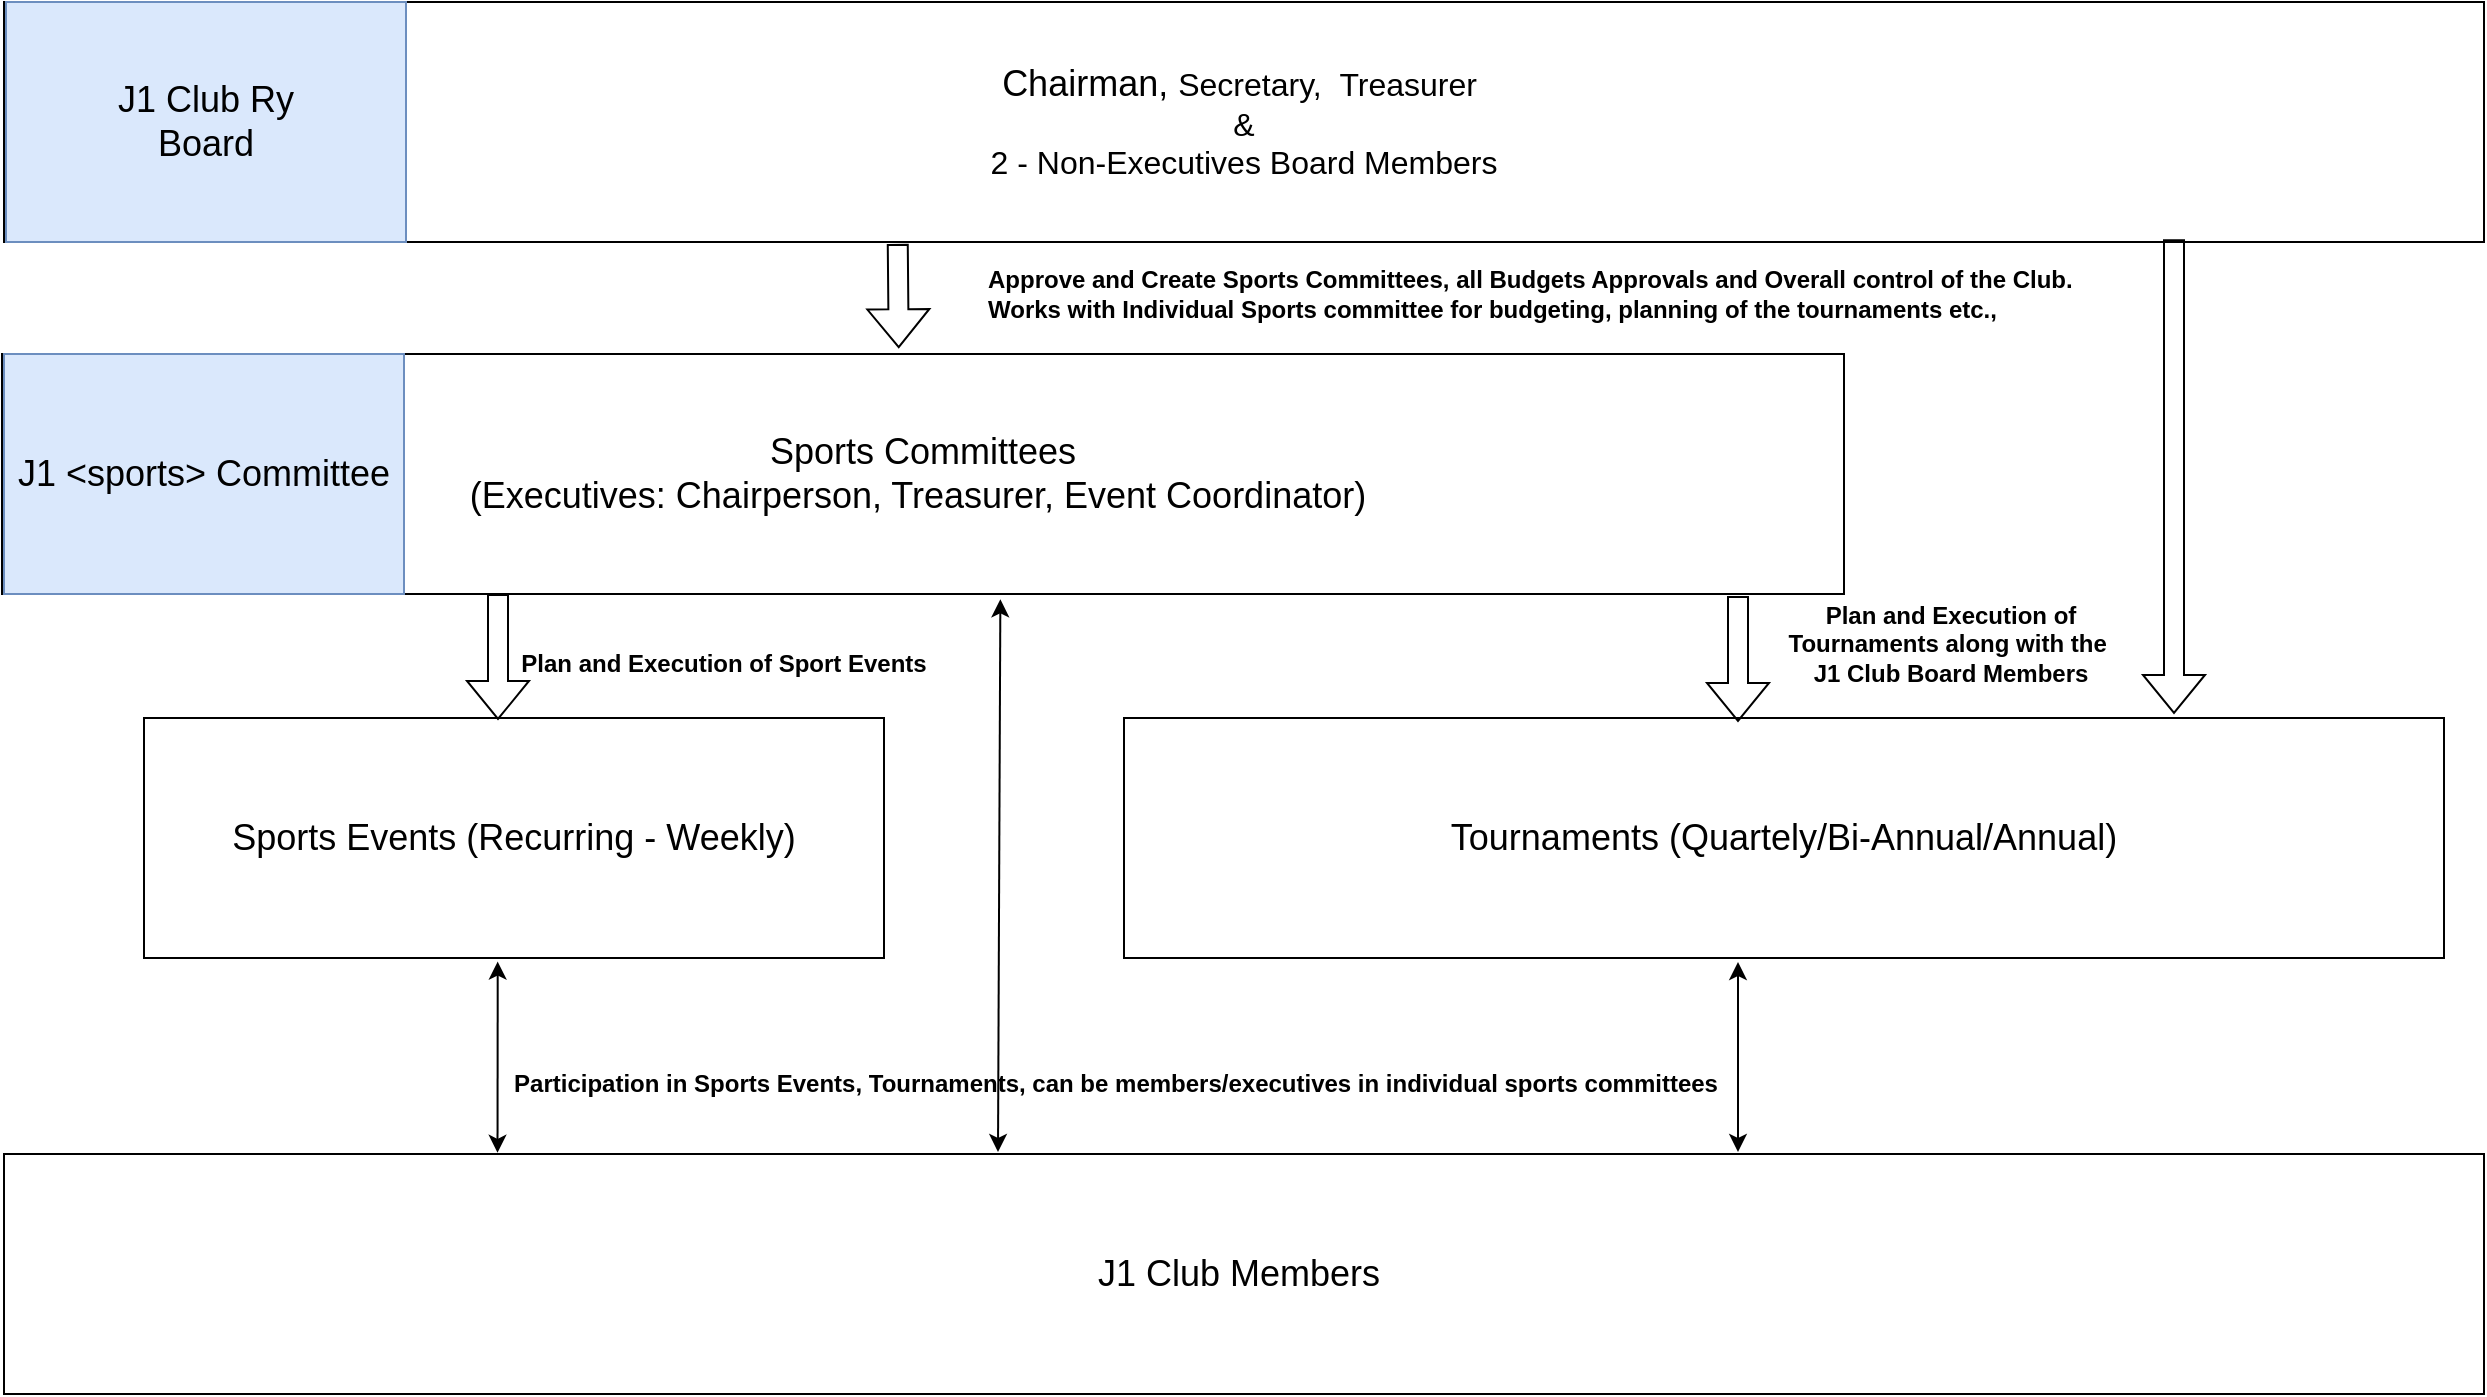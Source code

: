 <mxfile>
    <diagram name="Page-1" id="8vZIiy_4XEOm8xzQhVAP">
        <mxGraphModel dx="2543" dy="514" grid="1" gridSize="10" guides="1" tooltips="1" connect="1" arrows="1" fold="1" page="1" pageScale="1" pageWidth="827" pageHeight="1169" math="0" shadow="0">
            <root>
                <mxCell id="0"/>
                <mxCell id="1" parent="0"/>
                <mxCell id="OyMiCmH5JTuNhwcCjaKT-1" value="&lt;font style=&quot;font-size: 18px;&quot;&gt;Chairman,&amp;nbsp;&lt;/font&gt;&lt;font style=&quot;background-color: initial;&quot; size=&quot;3&quot;&gt;Secretary,&amp;nbsp;&amp;nbsp;&lt;/font&gt;&lt;span style=&quot;background-color: initial; font-size: medium;&quot;&gt;Treasurer&amp;nbsp;&lt;/span&gt;&lt;div&gt;&lt;span style=&quot;background-color: initial; font-size: medium;&quot;&gt;&amp;amp;&lt;/span&gt;&lt;/div&gt;&lt;div&gt;&lt;div&gt;&lt;font size=&quot;3&quot;&gt;2 - Non-Executives Board Members&lt;/font&gt;&lt;/div&gt;&lt;/div&gt;" style="rounded=0;whiteSpace=wrap;html=1;" parent="1" vertex="1">
                    <mxGeometry x="-560" y="424" width="1240" height="120" as="geometry"/>
                </mxCell>
                <mxCell id="OyMiCmH5JTuNhwcCjaKT-2" value="&lt;span style=&quot;font-size: 18px;&quot;&gt;Sports Committees&lt;/span&gt;&lt;div&gt;&lt;span style=&quot;font-size: 18px;&quot;&gt;(Executives: Chairperson, Treasurer, Event Coordinator)&amp;nbsp;&lt;/span&gt;&lt;/div&gt;" style="rounded=0;whiteSpace=wrap;html=1;" parent="1" vertex="1">
                    <mxGeometry x="-561" y="600" width="921" height="120" as="geometry"/>
                </mxCell>
                <mxCell id="OyMiCmH5JTuNhwcCjaKT-6" value="&lt;span style=&quot;font-size: 18px;&quot;&gt;Sports Events (Recurring - Weekly)&lt;/span&gt;" style="rounded=0;whiteSpace=wrap;html=1;" parent="1" vertex="1">
                    <mxGeometry x="-490" y="782" width="370" height="120" as="geometry"/>
                </mxCell>
                <mxCell id="OyMiCmH5JTuNhwcCjaKT-7" value="&lt;span style=&quot;font-size: 18px;&quot;&gt;Tournaments (Quartely/Bi-Annual/Annual)&lt;/span&gt;" style="rounded=0;whiteSpace=wrap;html=1;" parent="1" vertex="1">
                    <mxGeometry y="782" width="660" height="120" as="geometry"/>
                </mxCell>
                <mxCell id="OyMiCmH5JTuNhwcCjaKT-8" value="&lt;span style=&quot;font-size: 18px;&quot;&gt;J1 Club Members&amp;nbsp;&lt;/span&gt;" style="rounded=0;whiteSpace=wrap;html=1;" parent="1" vertex="1">
                    <mxGeometry x="-560" y="1000" width="1240" height="120" as="geometry"/>
                </mxCell>
                <mxCell id="OyMiCmH5JTuNhwcCjaKT-12" value="" style="shape=flexArrow;endArrow=classic;html=1;rounded=0;entryX=0.489;entryY=-0.024;entryDx=0;entryDy=0;entryPerimeter=0;exitX=0.362;exitY=1.008;exitDx=0;exitDy=0;exitPerimeter=0;" parent="1" edge="1">
                    <mxGeometry width="50" height="50" relative="1" as="geometry">
                        <mxPoint x="-113.12" y="544.96" as="sourcePoint"/>
                        <mxPoint x="-112.631" y="597.12" as="targetPoint"/>
                    </mxGeometry>
                </mxCell>
                <mxCell id="OyMiCmH5JTuNhwcCjaKT-13" value="" style="shape=flexArrow;endArrow=classic;html=1;rounded=0;" parent="1" edge="1">
                    <mxGeometry width="50" height="50" relative="1" as="geometry">
                        <mxPoint x="-313" y="720" as="sourcePoint"/>
                        <mxPoint x="-313" y="783" as="targetPoint"/>
                    </mxGeometry>
                </mxCell>
                <mxCell id="OyMiCmH5JTuNhwcCjaKT-14" value="" style="shape=flexArrow;endArrow=classic;html=1;rounded=0;exitX=0.875;exitY=0.989;exitDx=0;exitDy=0;exitPerimeter=0;" parent="1" source="OyMiCmH5JTuNhwcCjaKT-1" edge="1">
                    <mxGeometry width="50" height="50" relative="1" as="geometry">
                        <mxPoint x="537.88" y="544.96" as="sourcePoint"/>
                        <mxPoint x="525" y="780" as="targetPoint"/>
                    </mxGeometry>
                </mxCell>
                <mxCell id="OyMiCmH5JTuNhwcCjaKT-15" value="" style="shape=flexArrow;endArrow=classic;html=1;rounded=0;" parent="1" edge="1">
                    <mxGeometry width="50" height="50" relative="1" as="geometry">
                        <mxPoint x="307" y="721" as="sourcePoint"/>
                        <mxPoint x="307" y="784" as="targetPoint"/>
                    </mxGeometry>
                </mxCell>
                <mxCell id="OyMiCmH5JTuNhwcCjaKT-19" value="&lt;span style=&quot;font-size: 18px;&quot;&gt;J1 Club Ry&lt;/span&gt;&lt;div&gt;&lt;span style=&quot;font-size: 18px;&quot;&gt;Board&lt;/span&gt;&lt;/div&gt;" style="rounded=0;whiteSpace=wrap;html=1;fillColor=#dae8fc;strokeColor=#6c8ebf;" parent="1" vertex="1">
                    <mxGeometry x="-559" y="424" width="200" height="120" as="geometry"/>
                </mxCell>
                <mxCell id="OyMiCmH5JTuNhwcCjaKT-20" value="&lt;span style=&quot;font-size: 18px;&quot;&gt;J1 &amp;lt;sports&amp;gt; Committee&lt;/span&gt;" style="rounded=0;whiteSpace=wrap;html=1;fillColor=#dae8fc;strokeColor=#6c8ebf;" parent="1" vertex="1">
                    <mxGeometry x="-560" y="600" width="200" height="120" as="geometry"/>
                </mxCell>
                <mxCell id="OyMiCmH5JTuNhwcCjaKT-22" value="" style="endArrow=classic;startArrow=classic;html=1;rounded=0;exitX=0.199;exitY=-0.005;exitDx=0;exitDy=0;exitPerimeter=0;entryX=0.478;entryY=1.015;entryDx=0;entryDy=0;entryPerimeter=0;" parent="1" source="OyMiCmH5JTuNhwcCjaKT-8" target="OyMiCmH5JTuNhwcCjaKT-6" edge="1">
                    <mxGeometry width="50" height="50" relative="1" as="geometry">
                        <mxPoint x="270" y="690" as="sourcePoint"/>
                        <mxPoint x="320" y="640" as="targetPoint"/>
                    </mxGeometry>
                </mxCell>
                <mxCell id="OyMiCmH5JTuNhwcCjaKT-23" value="" style="endArrow=classic;startArrow=classic;html=1;rounded=0;exitX=0.199;exitY=-0.005;exitDx=0;exitDy=0;exitPerimeter=0;entryX=0.478;entryY=1.015;entryDx=0;entryDy=0;entryPerimeter=0;" parent="1" edge="1">
                    <mxGeometry width="50" height="50" relative="1" as="geometry">
                        <mxPoint x="307" y="999" as="sourcePoint"/>
                        <mxPoint x="307" y="904" as="targetPoint"/>
                    </mxGeometry>
                </mxCell>
                <mxCell id="OyMiCmH5JTuNhwcCjaKT-24" value="" style="endArrow=classic;startArrow=classic;html=1;rounded=0;exitX=0.199;exitY=-0.005;exitDx=0;exitDy=0;exitPerimeter=0;entryX=0.542;entryY=1.022;entryDx=0;entryDy=0;entryPerimeter=0;" parent="1" target="OyMiCmH5JTuNhwcCjaKT-2" edge="1">
                    <mxGeometry width="50" height="50" relative="1" as="geometry">
                        <mxPoint x="-63" y="999" as="sourcePoint"/>
                        <mxPoint x="-63" y="904" as="targetPoint"/>
                    </mxGeometry>
                </mxCell>
                <mxCell id="OyMiCmH5JTuNhwcCjaKT-25" value="&lt;b&gt;Approve and Create Sports Committees,&amp;nbsp;&lt;/b&gt;&lt;b style=&quot;background-color: initial;&quot;&gt;all Budgets Approvals and Overall control of the Club.&amp;nbsp;&lt;/b&gt;&lt;div&gt;&lt;b&gt;Works with Individual Sports committee for budgeting, planning of the tournaments etc.,&lt;/b&gt;&lt;/div&gt;" style="text;html=1;align=left;verticalAlign=middle;whiteSpace=wrap;rounded=0;" parent="1" vertex="1">
                    <mxGeometry x="-70" y="555" width="580" height="30" as="geometry"/>
                </mxCell>
                <mxCell id="OyMiCmH5JTuNhwcCjaKT-26" value="&lt;b&gt;Plan and Execution of Sport Events&lt;/b&gt;" style="text;html=1;align=center;verticalAlign=middle;whiteSpace=wrap;rounded=0;" parent="1" vertex="1">
                    <mxGeometry x="-310" y="740" width="220" height="30" as="geometry"/>
                </mxCell>
                <mxCell id="OyMiCmH5JTuNhwcCjaKT-27" value="&lt;b&gt;Plan and Execution of Tournaments along with the&amp;nbsp;&lt;/b&gt;&lt;div&gt;&lt;b&gt;J1 Club Board Members&lt;/b&gt;&lt;/div&gt;" style="text;html=1;align=center;verticalAlign=middle;whiteSpace=wrap;rounded=0;" parent="1" vertex="1">
                    <mxGeometry x="323" y="730" width="181" height="30" as="geometry"/>
                </mxCell>
                <mxCell id="OyMiCmH5JTuNhwcCjaKT-28" value="&lt;b&gt;Participation in Sports Events, Tournaments, can be members/executives in individual sports committees&lt;/b&gt;" style="text;html=1;align=center;verticalAlign=middle;whiteSpace=wrap;rounded=0;" parent="1" vertex="1">
                    <mxGeometry x="-359" y="950" width="710" height="30" as="geometry"/>
                </mxCell>
            </root>
        </mxGraphModel>
    </diagram>
    <diagram id="I_nq21D8omidsXVCWQ13" name="Page-2">
        <mxGraphModel dx="1716" dy="514" grid="1" gridSize="10" guides="1" tooltips="1" connect="1" arrows="1" fold="1" page="1" pageScale="1" pageWidth="850" pageHeight="1100" math="0" shadow="0">
            <root>
                <mxCell id="0"/>
                <mxCell id="1" parent="0"/>
            </root>
        </mxGraphModel>
    </diagram>
</mxfile>
